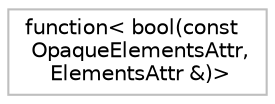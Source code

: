 digraph "Graphical Class Hierarchy"
{
  bgcolor="transparent";
  edge [fontname="Helvetica",fontsize="10",labelfontname="Helvetica",labelfontsize="10"];
  node [fontname="Helvetica",fontsize="10",shape=record];
  rankdir="LR";
  Node0 [label="function\< bool(const\l OpaqueElementsAttr,\l ElementsAttr &)\>",height=0.2,width=0.4,color="grey75"];
}
